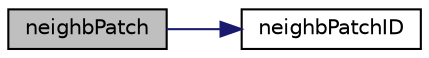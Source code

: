 digraph "neighbPatch"
{
  bgcolor="transparent";
  edge [fontname="Helvetica",fontsize="10",labelfontname="Helvetica",labelfontsize="10"];
  node [fontname="Helvetica",fontsize="10",shape=record];
  rankdir="LR";
  Node31 [label="neighbPatch",height=0.2,width=0.4,color="black", fillcolor="grey75", style="filled", fontcolor="black"];
  Node31 -> Node32 [color="midnightblue",fontsize="10",style="solid",fontname="Helvetica"];
  Node32 [label="neighbPatchID",height=0.2,width=0.4,color="black",URL="$a28065.html#a5e6024547ab7c53848c8bbe7b0a634ba",tooltip="Cyclic interface functions. "];
}
